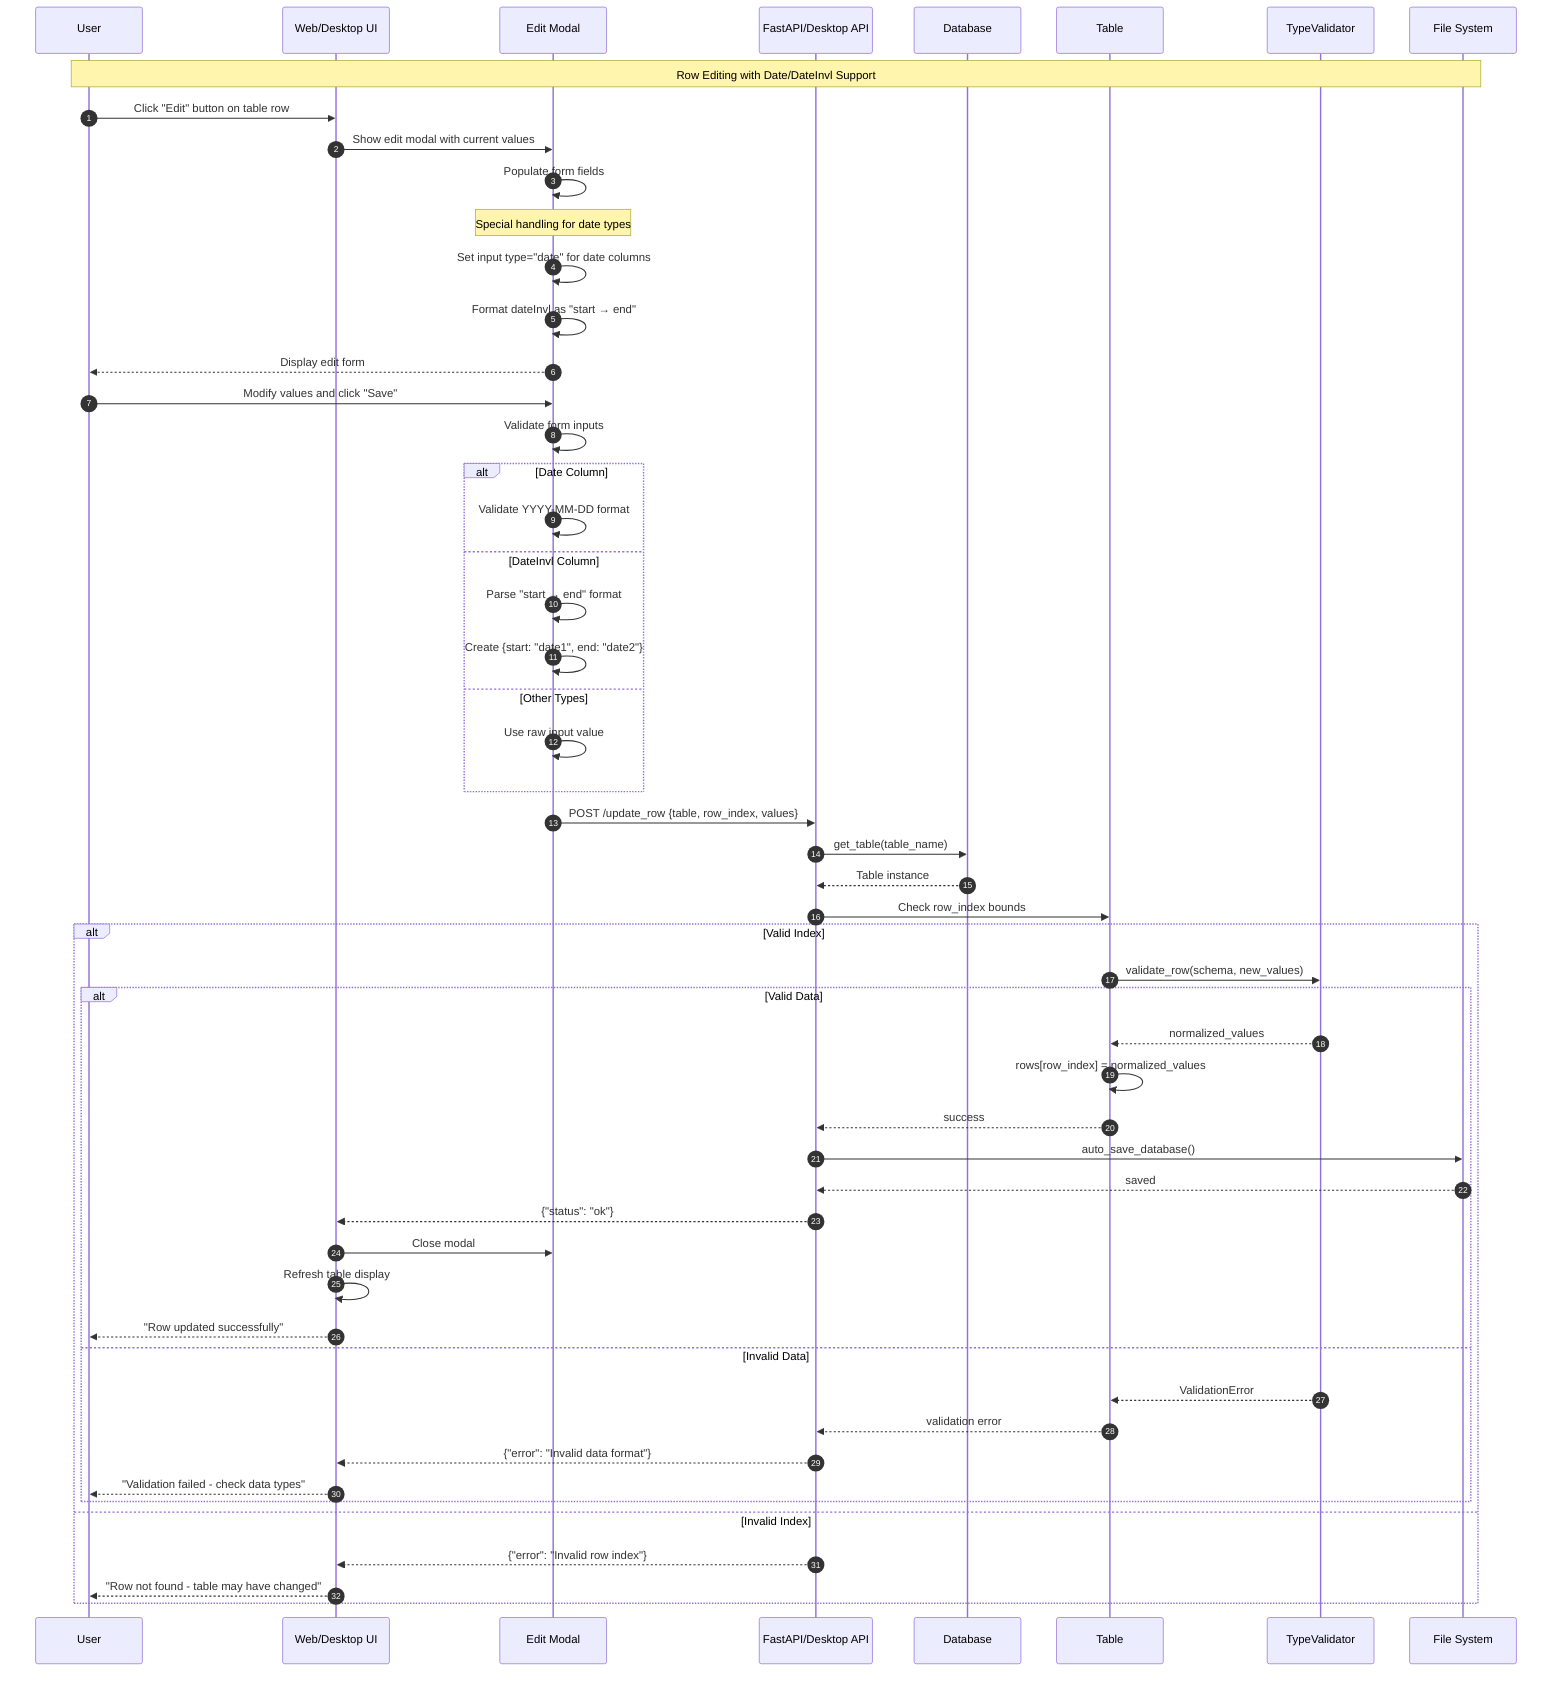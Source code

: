 sequenceDiagram
    autonumber
    participant U as User
    participant UI as Web/Desktop UI
    participant Modal as Edit Modal
    participant API as FastAPI/Desktop API
    participant DB as Database
    participant T as Table
    participant V as TypeValidator
    participant FS as File System

    Note over U,FS: Row Editing with Date/DateInvl Support

    U->>UI: Click "Edit" button on table row
    UI->>Modal: Show edit modal with current values
    Modal->>Modal: Populate form fields
    
    Note over Modal: Special handling for date types
    Modal->>Modal: Set input type="date" for date columns
    Modal->>Modal: Format dateInvl as "start → end"
    
    Modal-->>U: Display edit form
    U->>Modal: Modify values and click "Save"
    
    Modal->>Modal: Validate form inputs
    
    alt Date Column
        Modal->>Modal: Validate YYYY-MM-DD format
    else DateInvl Column
        Modal->>Modal: Parse "start → end" format
        Modal->>Modal: Create {start: "date1", end: "date2"}
    else Other Types
        Modal->>Modal: Use raw input value
    end
    
    Modal->>API: POST /update_row {table, row_index, values}
    API->>DB: get_table(table_name)
    DB-->>API: Table instance
    API->>T: Check row_index bounds
    
    alt Valid Index
        T->>V: validate_row(schema, new_values)
        
        alt Valid Data
            V-->>T: normalized_values
            T->>T: rows[row_index] = normalized_values
            T-->>API: success
            API->>FS: auto_save_database()
            FS-->>API: saved
            API-->>UI: {"status": "ok"}
            UI->>Modal: Close modal
            UI->>UI: Refresh table display
            UI-->>U: "Row updated successfully"
            
        else Invalid Data
            V-->>T: ValidationError
            T-->>API: validation error
            API-->>UI: {"error": "Invalid data format"}
            UI-->>U: "Validation failed - check data types"
        end
        
    else Invalid Index
        API-->>UI: {"error": "Invalid row index"}
        UI-->>U: "Row not found - table may have changed"
    end